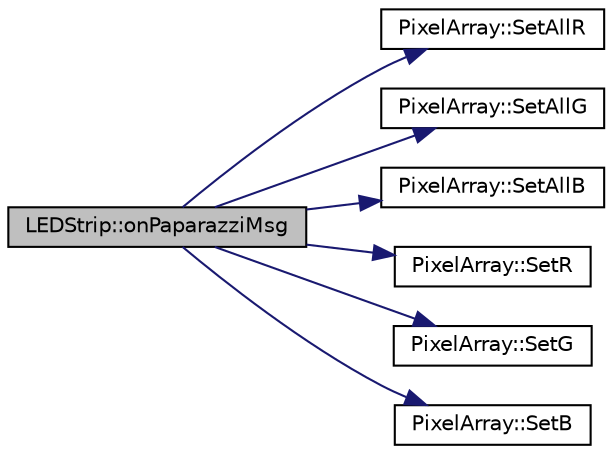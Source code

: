 digraph "LEDStrip::onPaparazziMsg"
{
  edge [fontname="Helvetica",fontsize="10",labelfontname="Helvetica",labelfontsize="10"];
  node [fontname="Helvetica",fontsize="10",shape=record];
  rankdir="LR";
  Node3 [label="LEDStrip::onPaparazziMsg",height=0.2,width=0.4,color="black", fillcolor="grey75", style="filled", fontcolor="black"];
  Node3 -> Node4 [color="midnightblue",fontsize="10",style="solid",fontname="Helvetica"];
  Node4 [label="PixelArray::SetAllR",height=0.2,width=0.4,color="black", fillcolor="white", style="filled",URL="$class_pixel_array.html#a9ddfdd1a01a9877e4bfcf5a462412fd2"];
  Node3 -> Node5 [color="midnightblue",fontsize="10",style="solid",fontname="Helvetica"];
  Node5 [label="PixelArray::SetAllG",height=0.2,width=0.4,color="black", fillcolor="white", style="filled",URL="$class_pixel_array.html#a88f25ee1b266e2dc0ef7ae90ff4bd12d"];
  Node3 -> Node6 [color="midnightblue",fontsize="10",style="solid",fontname="Helvetica"];
  Node6 [label="PixelArray::SetAllB",height=0.2,width=0.4,color="black", fillcolor="white", style="filled",URL="$class_pixel_array.html#a3b17271fdc21503236ca6ca8e37d501b"];
  Node3 -> Node7 [color="midnightblue",fontsize="10",style="solid",fontname="Helvetica"];
  Node7 [label="PixelArray::SetR",height=0.2,width=0.4,color="black", fillcolor="white", style="filled",URL="$class_pixel_array.html#abd4253e7c76f3775f31e09dfe318e3a5"];
  Node3 -> Node8 [color="midnightblue",fontsize="10",style="solid",fontname="Helvetica"];
  Node8 [label="PixelArray::SetG",height=0.2,width=0.4,color="black", fillcolor="white", style="filled",URL="$class_pixel_array.html#a60ea8084ec95df0d51f46c9b0ff308d5"];
  Node3 -> Node9 [color="midnightblue",fontsize="10",style="solid",fontname="Helvetica"];
  Node9 [label="PixelArray::SetB",height=0.2,width=0.4,color="black", fillcolor="white", style="filled",URL="$class_pixel_array.html#a560a654c59614fd5a6c17adb10083a78"];
}
